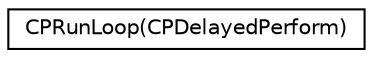 digraph "Graphical Class Hierarchy"
{
  edge [fontname="Helvetica",fontsize="10",labelfontname="Helvetica",labelfontsize="10"];
  node [fontname="Helvetica",fontsize="10",shape=record];
  rankdir="LR";
  Node1 [label="CPRunLoop(CPDelayedPerform)",height=0.2,width=0.4,color="black", fillcolor="white", style="filled",URL="$category_c_p_run_loop_07_c_p_delayed_perform_08.html"];
}
